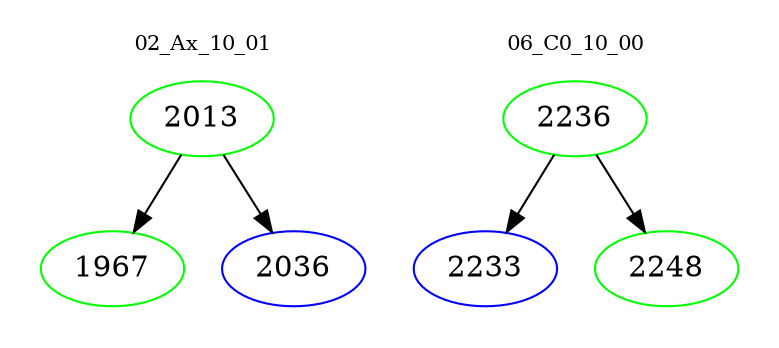 digraph{
subgraph cluster_0 {
color = white
label = "02_Ax_10_01";
fontsize=10;
T0_2013 [label="2013", color="green"]
T0_2013 -> T0_1967 [color="black"]
T0_1967 [label="1967", color="green"]
T0_2013 -> T0_2036 [color="black"]
T0_2036 [label="2036", color="blue"]
}
subgraph cluster_1 {
color = white
label = "06_C0_10_00";
fontsize=10;
T1_2236 [label="2236", color="green"]
T1_2236 -> T1_2233 [color="black"]
T1_2233 [label="2233", color="blue"]
T1_2236 -> T1_2248 [color="black"]
T1_2248 [label="2248", color="green"]
}
}
